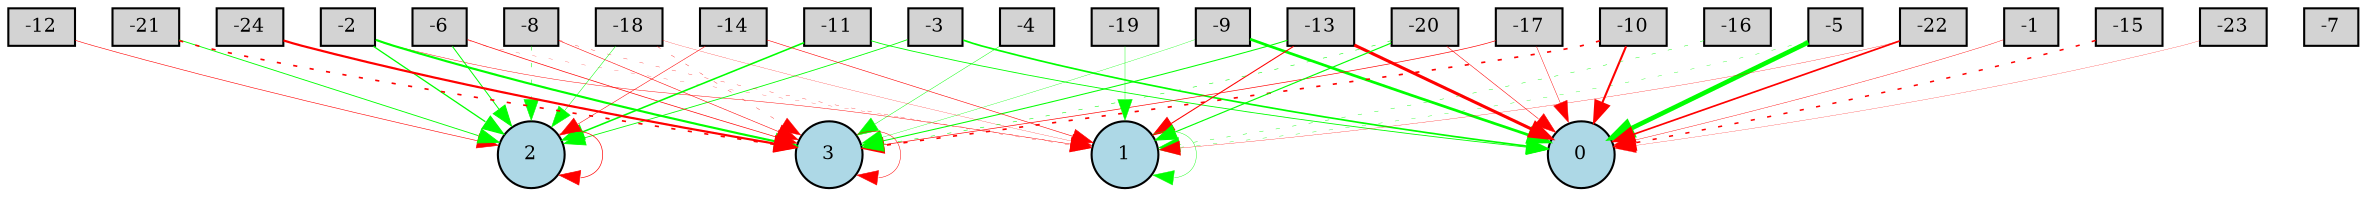 digraph {
	node [fontsize=9 height=0.2 shape=circle width=0.2]
	-1 [fillcolor=lightgray shape=box style=filled]
	-2 [fillcolor=lightgray shape=box style=filled]
	-3 [fillcolor=lightgray shape=box style=filled]
	-4 [fillcolor=lightgray shape=box style=filled]
	-5 [fillcolor=lightgray shape=box style=filled]
	-6 [fillcolor=lightgray shape=box style=filled]
	-7 [fillcolor=lightgray shape=box style=filled]
	-8 [fillcolor=lightgray shape=box style=filled]
	-9 [fillcolor=lightgray shape=box style=filled]
	-10 [fillcolor=lightgray shape=box style=filled]
	-11 [fillcolor=lightgray shape=box style=filled]
	-12 [fillcolor=lightgray shape=box style=filled]
	-13 [fillcolor=lightgray shape=box style=filled]
	-14 [fillcolor=lightgray shape=box style=filled]
	-15 [fillcolor=lightgray shape=box style=filled]
	-16 [fillcolor=lightgray shape=box style=filled]
	-17 [fillcolor=lightgray shape=box style=filled]
	-18 [fillcolor=lightgray shape=box style=filled]
	-19 [fillcolor=lightgray shape=box style=filled]
	-20 [fillcolor=lightgray shape=box style=filled]
	-21 [fillcolor=lightgray shape=box style=filled]
	-22 [fillcolor=lightgray shape=box style=filled]
	-23 [fillcolor=lightgray shape=box style=filled]
	-24 [fillcolor=lightgray shape=box style=filled]
	0 [fillcolor=lightblue style=filled]
	1 [fillcolor=lightblue style=filled]
	2 [fillcolor=lightblue style=filled]
	3 [fillcolor=lightblue style=filled]
	-10 -> 0 [color=red penwidth=0.9856923230577929 style=solid]
	-23 -> 0 [color=red penwidth=0.11643208425105692 style=solid]
	-1 -> 0 [color=red penwidth=0.19929526097281208 style=solid]
	-17 -> 0 [color=red penwidth=0.21203962762040202 style=solid]
	-18 -> 1 [color=red penwidth=0.11474065418470349 style=solid]
	-13 -> 3 [color=green penwidth=0.4919241362374126 style=solid]
	-8 -> 1 [color=red penwidth=0.14594236814937833 style=dotted]
	-22 -> 0 [color=red penwidth=0.8145786835069262 style=solid]
	-20 -> 3 [color=green penwidth=0.2576328864458822 style=dotted]
	-10 -> 3 [color=red penwidth=0.7930093856291351 style=dotted]
	-2 -> 1 [color=red penwidth=0.21538055768657807 style=solid]
	-5 -> 1 [color=green penwidth=0.163022542251898 style=dotted]
	3 -> 3 [color=red penwidth=0.23742572079249835 style=solid]
	-11 -> 0 [color=green penwidth=0.41354881816314126 style=solid]
	-14 -> 2 [color=red penwidth=0.2513603827191775 style=solid]
	-17 -> 3 [color=red penwidth=0.3164925227956315 style=solid]
	-4 -> 3 [color=green penwidth=0.2185780791720141 style=solid]
	-3 -> 2 [color=green penwidth=0.4031290396570779 style=solid]
	-8 -> 2 [color=green penwidth=0.2500794443025538 style=dotted]
	-22 -> 1 [color=red penwidth=0.141228859303368 style=solid]
	2 -> 2 [color=red penwidth=0.3240302069250318 style=solid]
	-18 -> 2 [color=green penwidth=0.2362764141961394 style=solid]
	1 -> 1 [color=green penwidth=0.1941997475635418 style=solid]
	-5 -> 0 [color=green penwidth=2.2077235495753844 style=solid]
	-19 -> 1 [color=green penwidth=0.19393951544915378 style=solid]
	-24 -> 3 [color=red penwidth=1.0496502211926828 style=solid]
	-6 -> 1 [color=red penwidth=0.10771237863023549 style=dotted]
	-20 -> 0 [color=red penwidth=0.25894621349193314 style=solid]
	-12 -> 2 [color=red penwidth=0.27991295356712553 style=solid]
	-15 -> 0 [color=red penwidth=0.7303315983476689 style=dotted]
	-2 -> 2 [color=green penwidth=0.6137787742818653 style=solid]
	-21 -> 3 [color=red penwidth=0.7895493294489472 style=dotted]
	-16 -> 1 [color=green penwidth=0.1981368327336393 style=dotted]
	-8 -> 3 [color=red penwidth=0.2606983891167479 style=solid]
	-9 -> 0 [color=green penwidth=1.3120936598593254 style=solid]
	-18 -> 3 [color=red penwidth=0.166549470355882 style=dotted]
	-13 -> 1 [color=red penwidth=0.5016670742516247 style=solid]
	-20 -> 1 [color=green penwidth=0.5414037219933407 style=solid]
	-2 -> 3 [color=green penwidth=1.024166677284671 style=solid]
	-21 -> 2 [color=green penwidth=0.42376598866121995 style=solid]
	-11 -> 2 [color=green penwidth=0.75565372780289 style=solid]
	-3 -> 0 [color=green penwidth=0.8167409085648699 style=solid]
	-6 -> 2 [color=green penwidth=0.4723155288579459 style=solid]
	-9 -> 3 [color=green penwidth=0.16354609188691932 style=solid]
	-6 -> 3 [color=red penwidth=0.32991563621731834 style=solid]
	-13 -> 0 [color=red penwidth=1.4854505519967836 style=solid]
	-14 -> 1 [color=red penwidth=0.278809421806329 style=solid]
}
